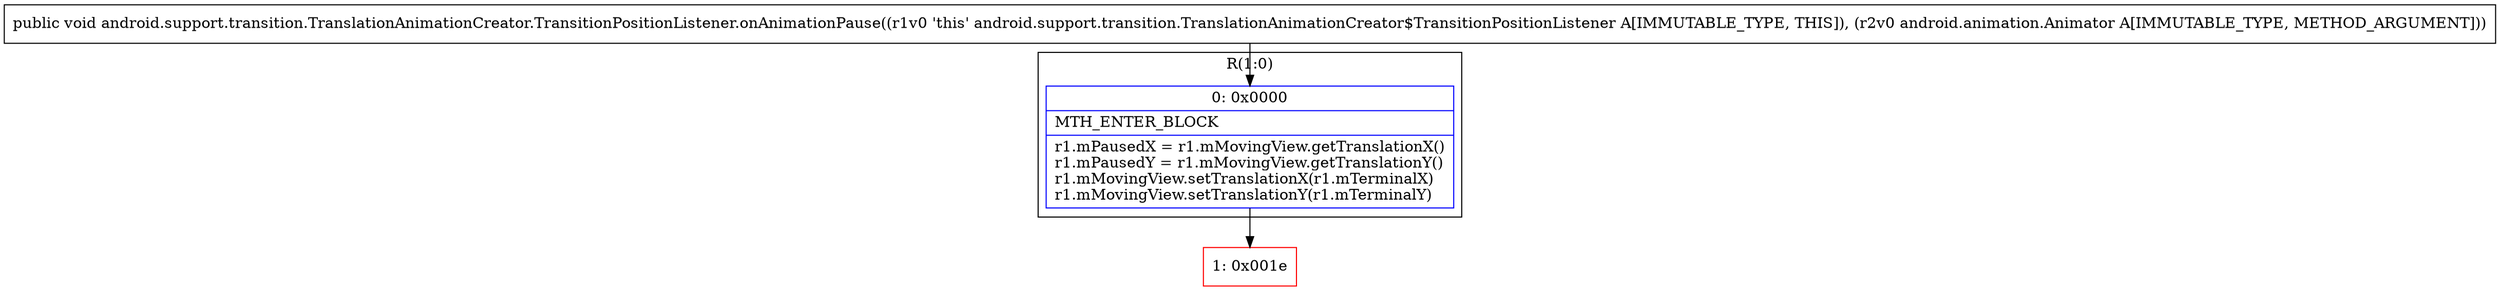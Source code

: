 digraph "CFG forandroid.support.transition.TranslationAnimationCreator.TransitionPositionListener.onAnimationPause(Landroid\/animation\/Animator;)V" {
subgraph cluster_Region_249709486 {
label = "R(1:0)";
node [shape=record,color=blue];
Node_0 [shape=record,label="{0\:\ 0x0000|MTH_ENTER_BLOCK\l|r1.mPausedX = r1.mMovingView.getTranslationX()\lr1.mPausedY = r1.mMovingView.getTranslationY()\lr1.mMovingView.setTranslationX(r1.mTerminalX)\lr1.mMovingView.setTranslationY(r1.mTerminalY)\l}"];
}
Node_1 [shape=record,color=red,label="{1\:\ 0x001e}"];
MethodNode[shape=record,label="{public void android.support.transition.TranslationAnimationCreator.TransitionPositionListener.onAnimationPause((r1v0 'this' android.support.transition.TranslationAnimationCreator$TransitionPositionListener A[IMMUTABLE_TYPE, THIS]), (r2v0 android.animation.Animator A[IMMUTABLE_TYPE, METHOD_ARGUMENT])) }"];
MethodNode -> Node_0;
Node_0 -> Node_1;
}

